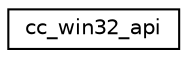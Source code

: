 digraph "Graphical Class Hierarchy"
{
 // LATEX_PDF_SIZE
  edge [fontname="Helvetica",fontsize="10",labelfontname="Helvetica",labelfontsize="10"];
  node [fontname="Helvetica",fontsize="10",shape=record];
  rankdir="LR";
  Node0 [label="cc_win32_api",height=0.2,width=0.4,color="black", fillcolor="white", style="filled",URL="$structcc__win32__api.html",tooltip=" "];
}
